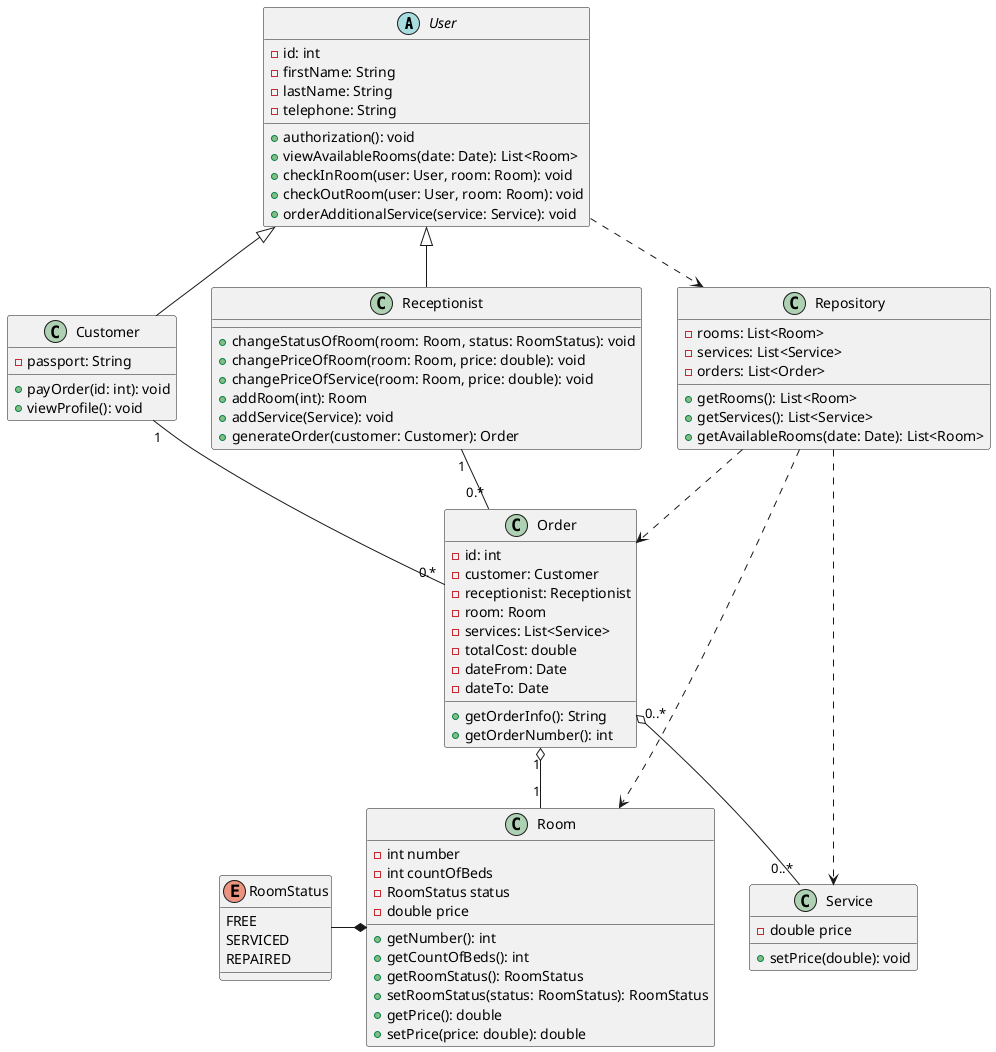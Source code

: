 @startuml
'https://plantuml.com/class-diagram

abstract class User{
-id: int
-firstName: String
-lastName: String
-telephone: String
+authorization(): void
+viewAvailableRooms(date: Date): List<Room>
+checkInRoom(user: User, room: Room): void
+checkOutRoom(user: User, room: Room): void
+orderAdditionalService(service: Service): void
}

class Customer{
-passport: String
+payOrder(id: int): void
+viewProfile(): void
}

class Repository{
-rooms: List<Room>
-services: List<Service>
-orders: List<Order>
+getRooms(): List<Room>
+getServices(): List<Service>
+getAvailableRooms(date: Date): List<Room>
}

class Receptionist{
+changeStatusOfRoom(room: Room, status: RoomStatus): void
+changePriceOfRoom(room: Room, price: double): void
+changePriceOfService(room: Room, price: double): void
+addRoom(int): Room
+addService(Service): void
+generateOrder(customer: Customer): Order
}


User <|-- Customer
User <|-- Receptionist

class Room{
-int number
-int countOfBeds
-RoomStatus status
-double price
+getNumber(): int
+getCountOfBeds(): int
+getRoomStatus(): RoomStatus
+setRoomStatus(status: RoomStatus): RoomStatus
+getPrice(): double
+setPrice(price: double): double
}

class Order{
-id: int
-customer: Customer
-receptionist: Receptionist
-room: Room
-services: List<Service>
-totalCost: double
-dateFrom: Date
-dateTo: Date
+getOrderInfo(): String
+getOrderNumber(): int
}

class Service{
-double price
+setPrice(double): void
}

enum RoomStatus{
FREE
SERVICED
REPAIRED
}
User ..> Repository
RoomStatus -* Room
Order "1" o-- "1" Room
Order "0..*" o-- "0..*" Service
'Receptionist . Customer
Receptionist "1"--"0.*" Order
Customer "1"--"0.*" Order
Repository ...> Room
Repository ..> Service
Repository ..> Order



@enduml